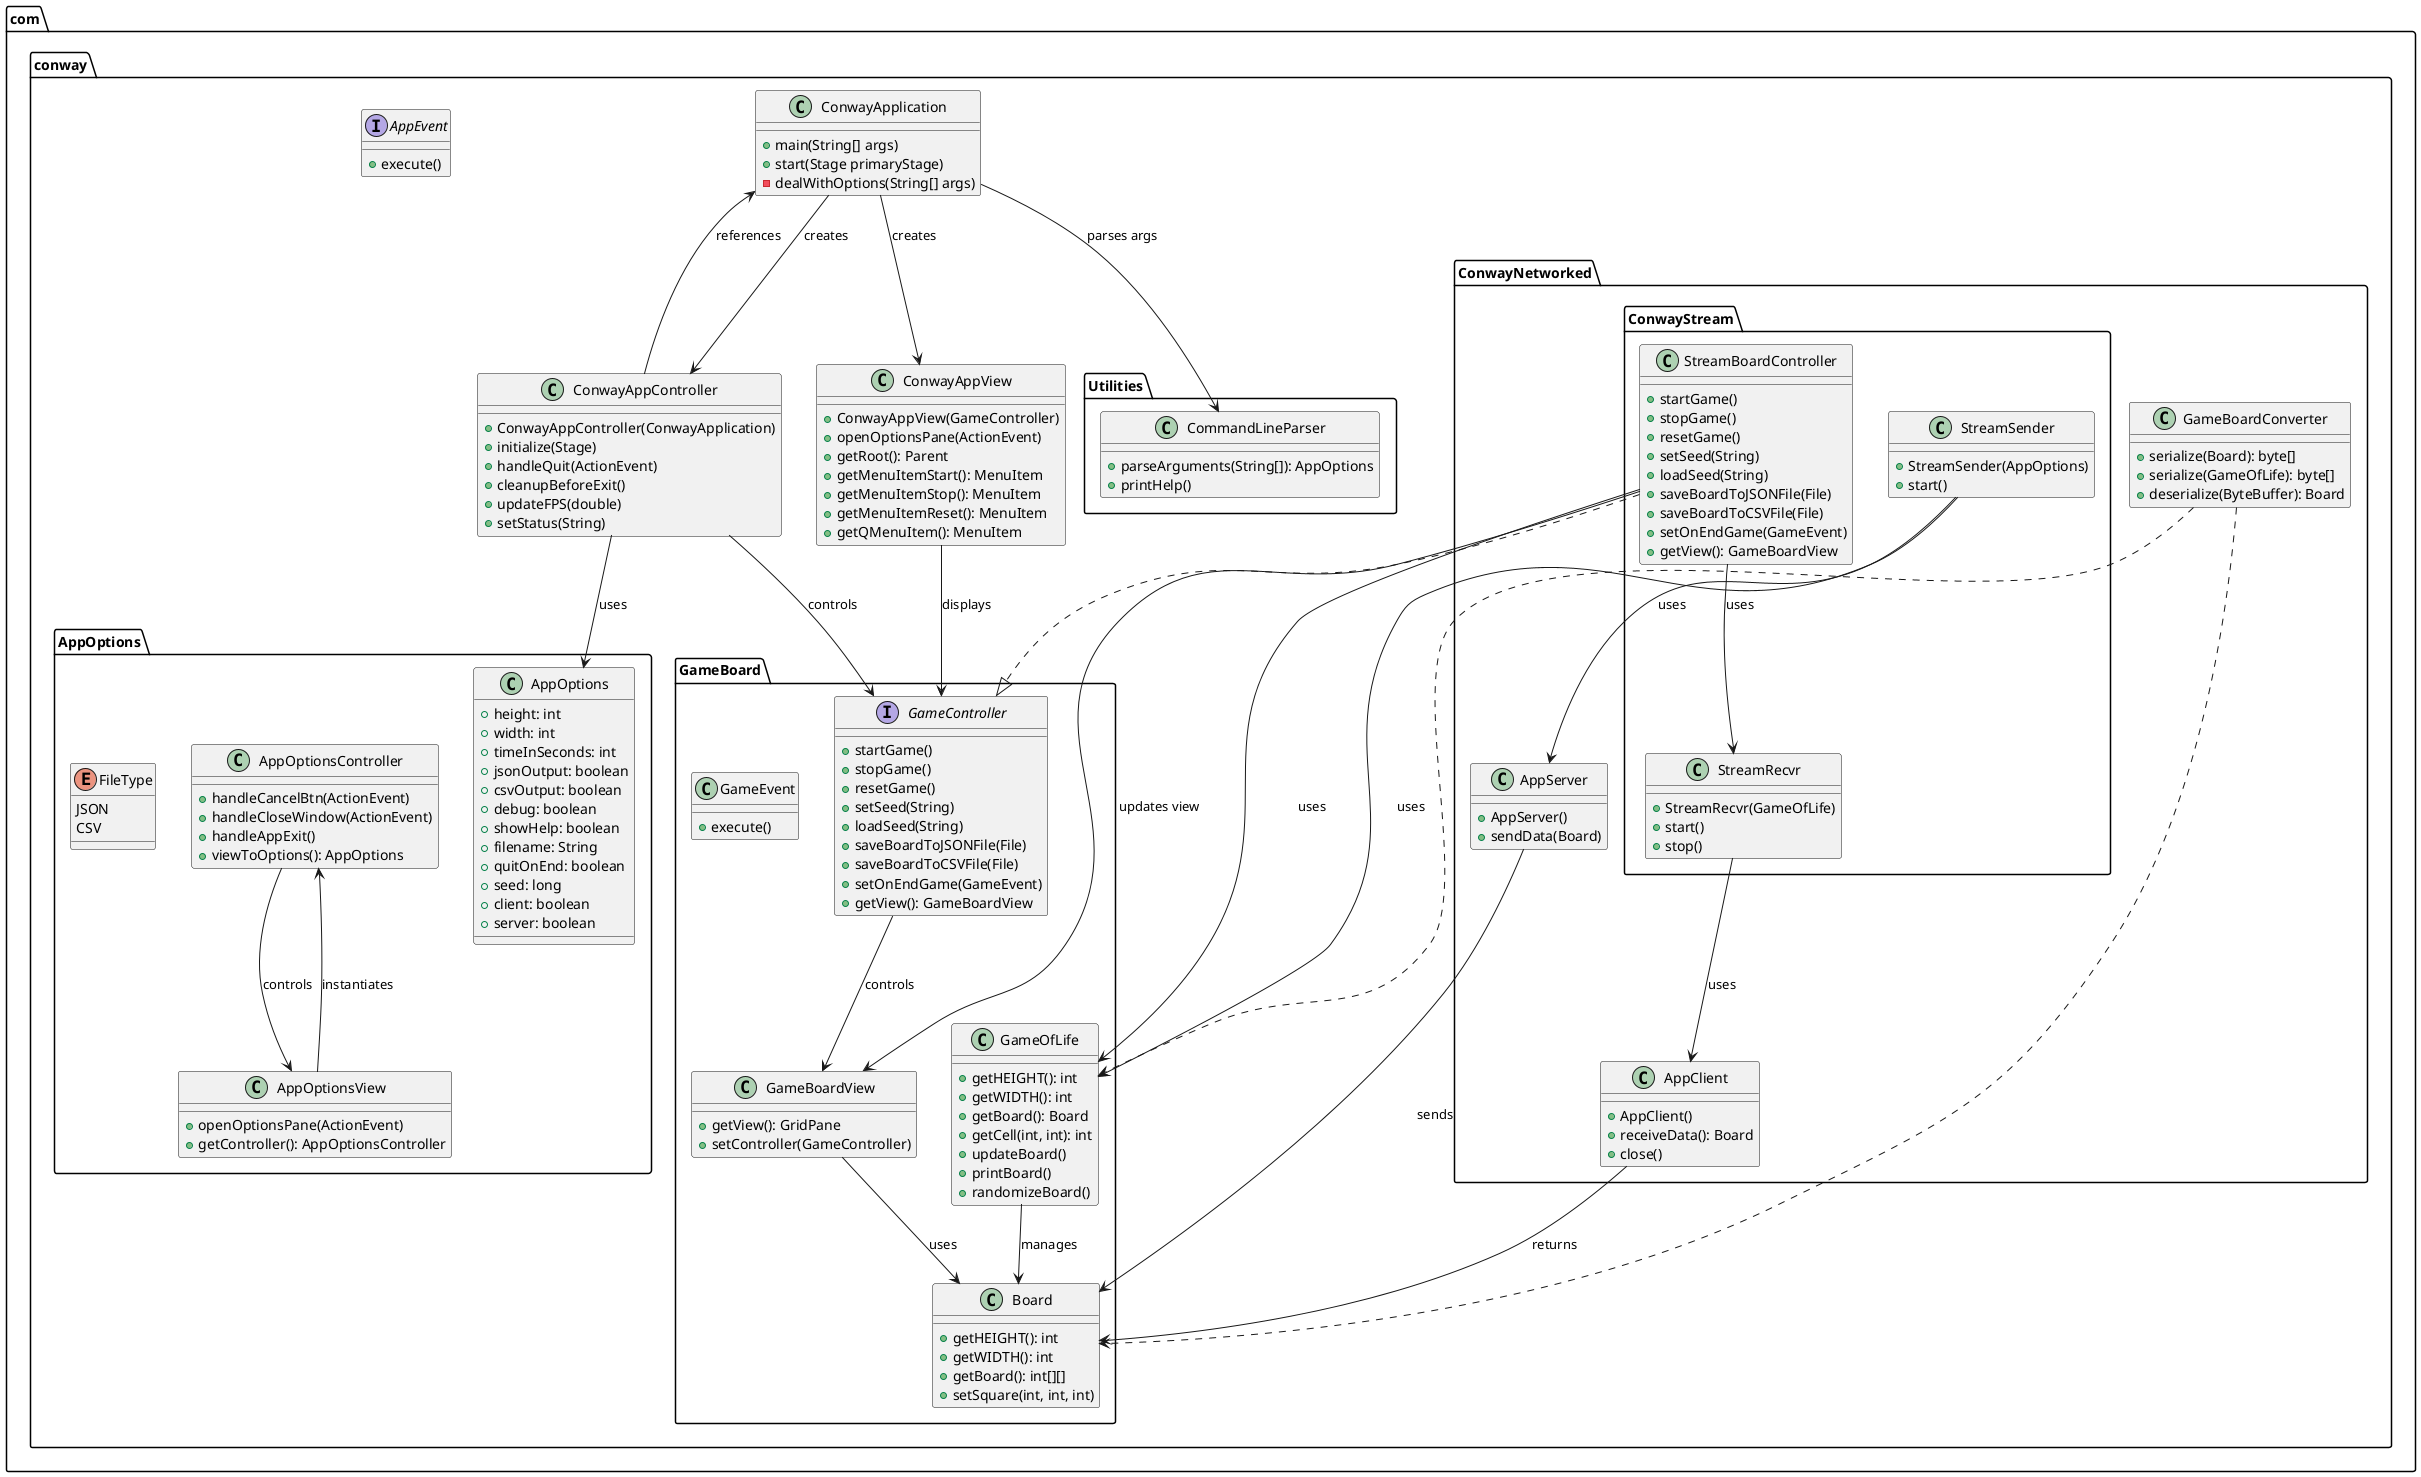 @startuml
' ===============================
' Packages and Their Components
' ===============================

package "com.conway" {
  class ConwayApplication {
    +main(String[] args)
    +start(Stage primaryStage)
    -dealWithOptions(String[] args)
  }
  class ConwayAppController {
    +ConwayAppController(ConwayApplication)
    +initialize(Stage)
    +handleQuit(ActionEvent)
    +cleanupBeforeExit()
    +updateFPS(double)
    +setStatus(String)
  }
  class ConwayAppView {
    +ConwayAppView(GameController)
    +openOptionsPane(ActionEvent)
    +getRoot(): Parent
    +getMenuItemStart(): MenuItem
    +getMenuItemStop(): MenuItem
    +getMenuItemReset(): MenuItem
    +getQMenuItem(): MenuItem
  }
  interface AppEvent {
    +execute()
  }
}

package "com.conway.AppOptions" {
  class AppOptions {
    +height: int
    +width: int
    +timeInSeconds: int
    +jsonOutput: boolean
    +csvOutput: boolean
    +debug: boolean
    +showHelp: boolean
    +filename: String
    +quitOnEnd: boolean
    +seed: long
    +client: boolean
    +server: boolean
  }
  class AppOptionsController {
    +handleCancelBtn(ActionEvent)
    +handleCloseWindow(ActionEvent)
    +handleAppExit()
    +viewToOptions(): AppOptions
  }
  class AppOptionsView {
    +openOptionsPane(ActionEvent)
    +getController(): AppOptionsController
  }
  enum FileType {
    JSON
    CSV
  }
}

package "com.conway.GameBoard" {
  class Board {
    +getHEIGHT(): int
    +getWIDTH(): int
    +getBoard(): int[][]
    +setSquare(int, int, int)
  }
  class GameOfLife {
    +getHEIGHT(): int
    +getWIDTH(): int
    +getBoard(): Board
    +getCell(int, int): int
    +updateBoard()
    +printBoard()
    +randomizeBoard()
  }
  class GameBoardView {
    +getView(): GridPane
    +setController(GameController)
  }
  interface GameController {
    +startGame()
    +stopGame()
    +resetGame()
    +setSeed(String)
    +loadSeed(String)
    +saveBoardToJSONFile(File)
    +saveBoardToCSVFile(File)
    +setOnEndGame(GameEvent)
    +getView(): GameBoardView
  }
  class GameEvent {
    +execute()
  }
}

package "com.conway.ConwayNetworked" {
  class AppClient {
    +AppClient()
    +receiveData(): Board
    +close()
  }
  class AppServer {
    +AppServer()
    +sendData(Board)
  }
  class GameBoardConverter {
    +serialize(Board): byte[]
    +serialize(GameOfLife): byte[]
    +deserialize(ByteBuffer): Board
  }
  
  package "ConwayStream" {
    class StreamBoardController {
      +startGame()
      +stopGame()
      +resetGame()
      +setSeed(String)
      +loadSeed(String)
      +saveBoardToJSONFile(File)
      +saveBoardToCSVFile(File)
      +setOnEndGame(GameEvent)
      +getView(): GameBoardView
    }
    class StreamRecvr {
      +StreamRecvr(GameOfLife)
      +start()
      +stop()
    }
    class StreamSender {
      +StreamSender(AppOptions)
      +start()
    }
  }
}

package "com.conway.Utilities" {
  class CommandLineParser {
    +parseArguments(String[]): AppOptions
    +printHelp()
  }
}

' ===============================
' Relationships / Associations
' ===============================

' Core Application and MVC
ConwayApplication --> ConwayAppView : creates
ConwayApplication --> ConwayAppController : creates
ConwayAppController --> ConwayApplication : references
ConwayAppController --> com.conway.AppOptions.AppOptions : uses
ConwayAppController --> GameController : controls
ConwayAppView --> GameController : displays

' Application Options
AppOptionsView --> AppOptionsController : instantiates
AppOptionsController --> AppOptionsView : controls

' Game Logic
GameOfLife --> Board : manages
GameBoardView --> Board : uses
GameController --> GameBoardView : controls

' Networked Controllers and Streaming
StreamBoardController ..|> GameController
StreamBoardController --> GameOfLife : uses
StreamBoardController --> GameBoardView : updates view
StreamBoardController --> StreamRecvr : uses

StreamRecvr --> AppClient : uses
StreamSender --> AppServer : uses
StreamSender --> GameOfLife : uses

' Networking Converters
AppClient --> Board : returns
AppServer --> Board : sends
GameBoardConverter ..> Board
GameBoardConverter ..> GameOfLife

' Utility Usage
ConwayApplication --> CommandLineParser : "parses args"

@enduml
